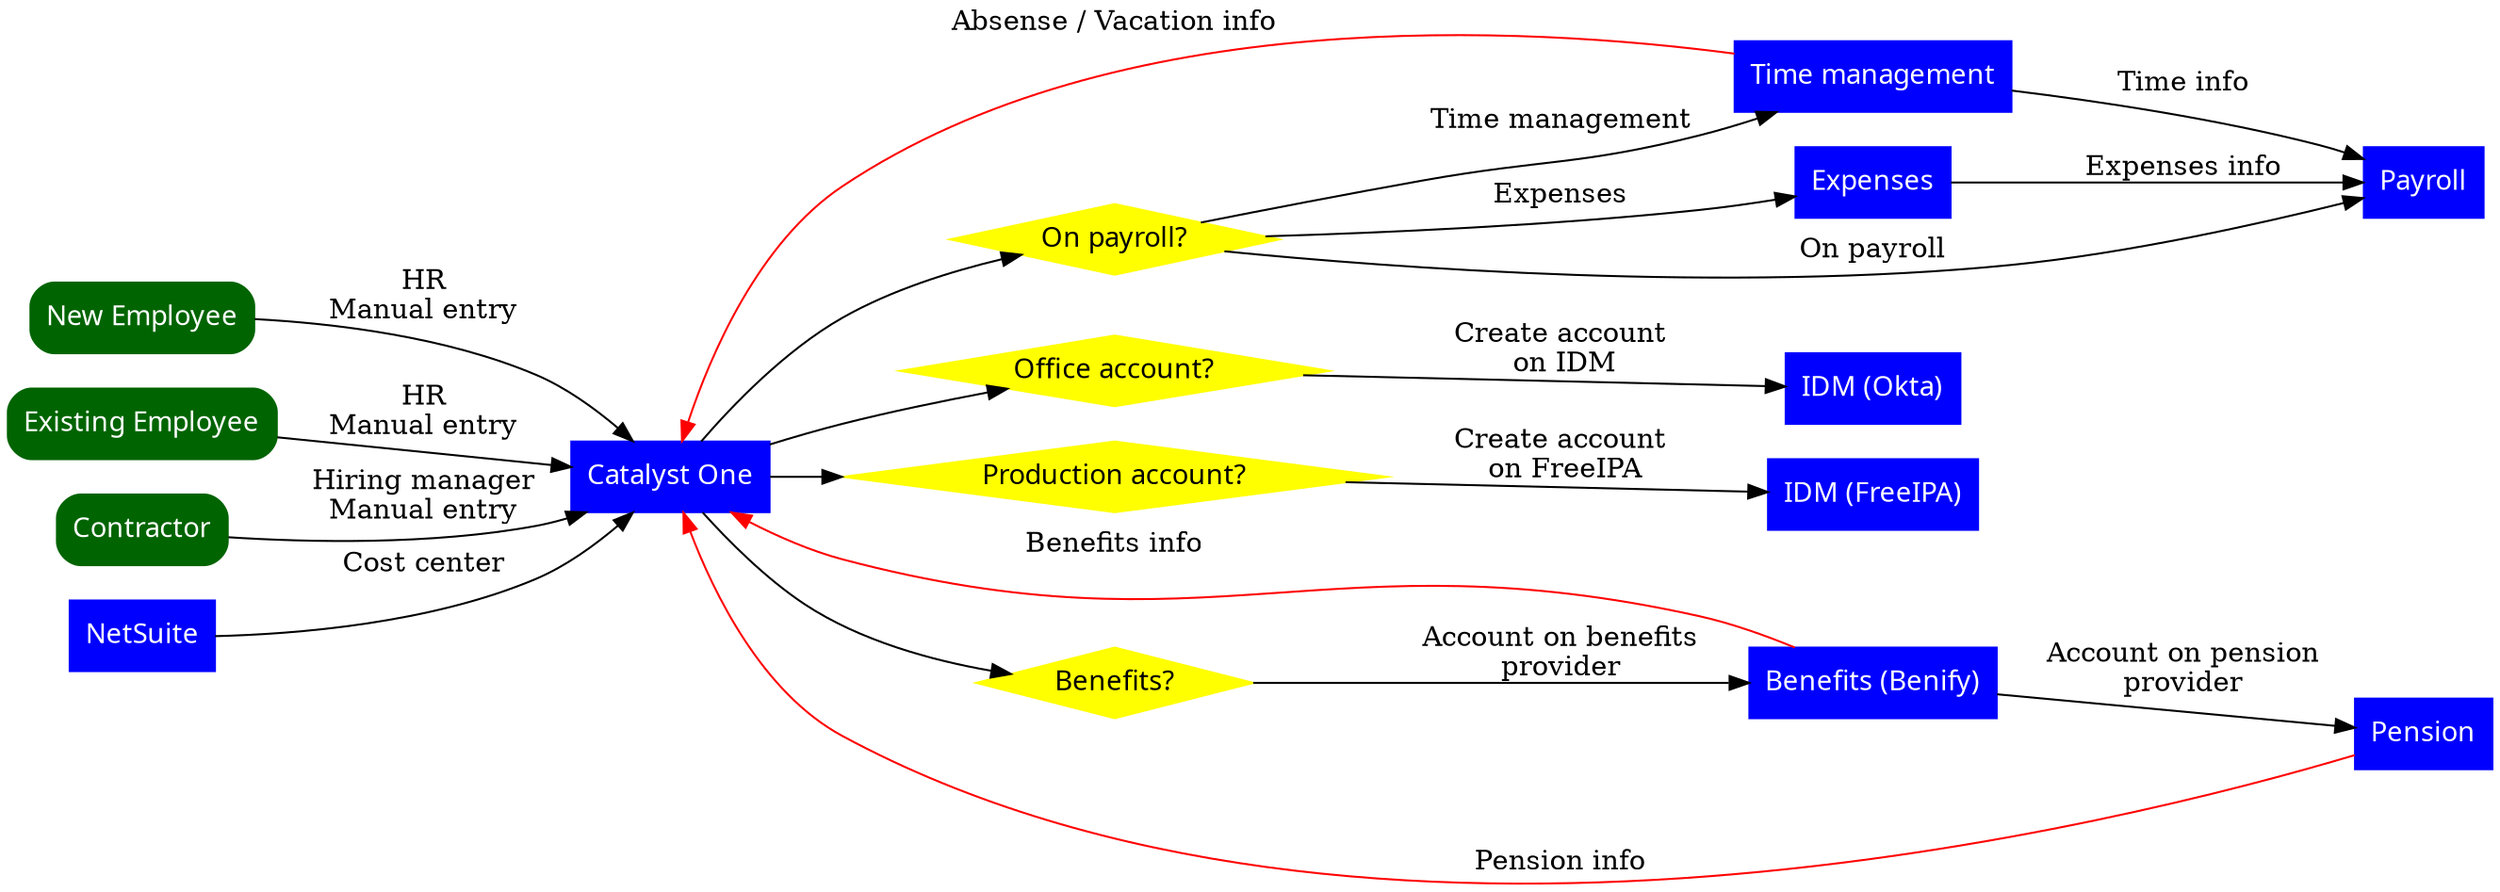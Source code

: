 digraph {
    fontname="Verdana";
    // label = "System Integration" 
    node[fontname="Verdana", style=rounded]
    rankdir = LR

    newemployee [
            shape=box, 
            style="rounded,filled", 
            color=darkgreen, 
            fontcolor=white,
            label="New Employee"];
        
        employee [
            shape=box, 
            style="rounded,filled", 
            color=darkgreen, 
            fontcolor=white,
            label="Existing Employee"];

        contractor [
            shape=box, 
            style="rounded,filled", 
            color=darkgreen, 
            fontcolor=white,
            label="Contractor"];


        catalystone[
            shape=box, 
            style=filled,
            color=blue,
            fontcolor=white,
            label="Catalyst One"];

        payroll[
            shape=box, 
            style=filled,
            color=blue,
            fontcolor=white,
            label="Payroll"];

        timemanagement[
            shape=box, 
            style=filled,
            color=blue,
            fontcolor=white,
            label="Time management"];

        expenses[
            shape=box, 
            style=filled,
            color=blue,
            fontcolor=white,
            label="Expenses"];
        
        okta[
            shape=box, 
            style=filled,
            color=blue,
            fontcolor=white,
            label="IDM (Okta)"];

        freeipa[
            shape=box, 
            style=filled,
            color=blue,
            fontcolor=white,
            label="IDM (FreeIPA)"];

        benefits[
            shape=box, 
            style=filled,
            color=blue,
            fontcolor=white,
            label="Benefits (Benify)"];

        pension[
            shape=box, 
            style=filled,
            color=blue,
            fontcolor=white,
            label="Pension"];

        erp[
            shape=box, 
            style=filled,
            color=blue,
            fontcolor=white,
            label="NetSuite"];

        need_payroll[
            shape=diamond,
            style = filled,
            color=yellow, 
            label="On payroll?"];

        need_office[
            shape=diamond,
            style = filled,
            color=yellow, 
            label="Office account?"];

        need_production[
            shape=diamond,
            style = filled,
            color=yellow, 
            label="Production account?"];

        need_benefits[
            shape=diamond,
            style = filled,
            color=yellow, 
            label="Benefits?"];

    newemployee -> catalystone [ label = "HR\nManual entry"]
    contractor -> catalystone [ label = "Hiring manager\nManual entry" ]
    employee -> catalystone [ label = "HR\nManual entry"]
    
    erp -> catalystone [ label = "Cost center" ]
    
    catalystone -> need_payroll
    catalystone -> need_office
    catalystone -> need_production
    catalystone -> need_benefits
    
    need_payroll -> payroll [ label = "On payroll" ]
    need_payroll -> timemanagement [ label = "Time management" ]
    need_payroll -> expenses [ label = "Expenses"]
    need_office -> okta [ label = "Create account\n on IDM"]
    need_production -> freeipa [ label = "Create account\n on FreeIPA"]
    need_benefits -> benefits [ label = "Account on benefits\nprovider" ]
    benefits -> pension [ label = "Account on pension\nprovider" ]

    expenses -> payroll [ label = "Expenses info" ]
    timemanagement -> catalystone [ label = "Absense / Vacation info", color = "red" ]
    timemanagement -> payroll [ label = "Time info" ]
    benefits -> catalystone [ label = "Benefits info", color = "red" ]
    pension -> catalystone [ label = "Pension info", color = "red"  ]
}